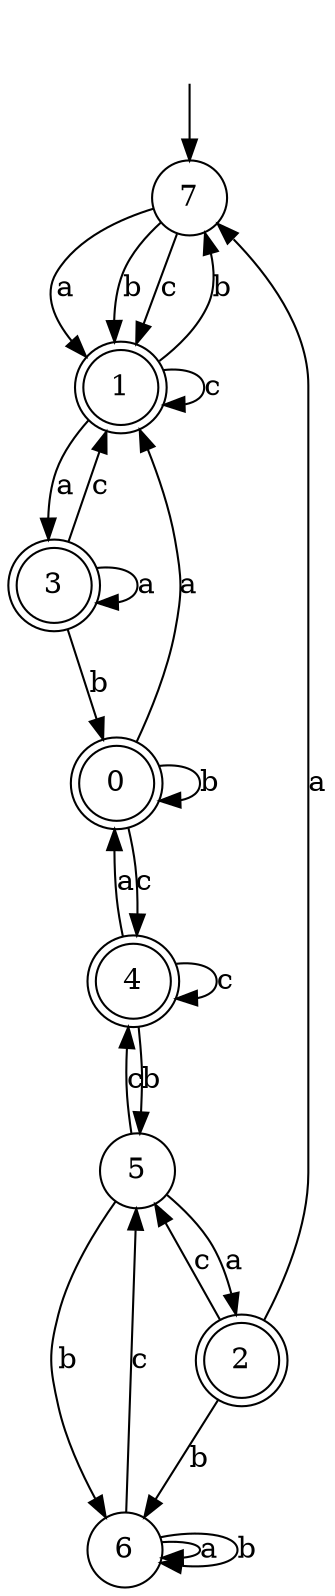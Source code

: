 digraph g {
__start [label=""shape=none]
	7[shape="circle" label="7"]
	0[shape="doublecircle" label="0"]
	1[shape="doublecircle" label="1"]
	2[shape="doublecircle" label="2"]
	3[shape="doublecircle" label="3"]
	4[shape="doublecircle" label="4"]
	5[shape="circle" label="5"]
	6[shape="circle" label="6"]

__start -> 7
	0 -> 1 [label="a"]
	0 -> 0 [label="b"]
	0 -> 4 [label="c"]
	1 -> 3 [label="a"]
	1 -> 7 [label="b"]
	1 -> 1 [label="c"]
	2 -> 7 [label="a"]
	2 -> 6 [label="b"]
	2 -> 5 [label="c"]
	3 -> 3 [label="a"]
	3 -> 0 [label="b"]
	3 -> 1 [label="c"]
	4 -> 0 [label="a"]
	4 -> 5 [label="b"]
	4 -> 4 [label="c"]
	5 -> 2 [label="a"]
	5 -> 6 [label="b"]
	5 -> 4 [label="c"]
	6 -> 6 [label="a"]
	6 -> 6 [label="b"]
	6 -> 5 [label="c"]
	7 -> 1 [label="a"]
	7 -> 1 [label="b"]
	7 -> 1 [label="c"]
}
